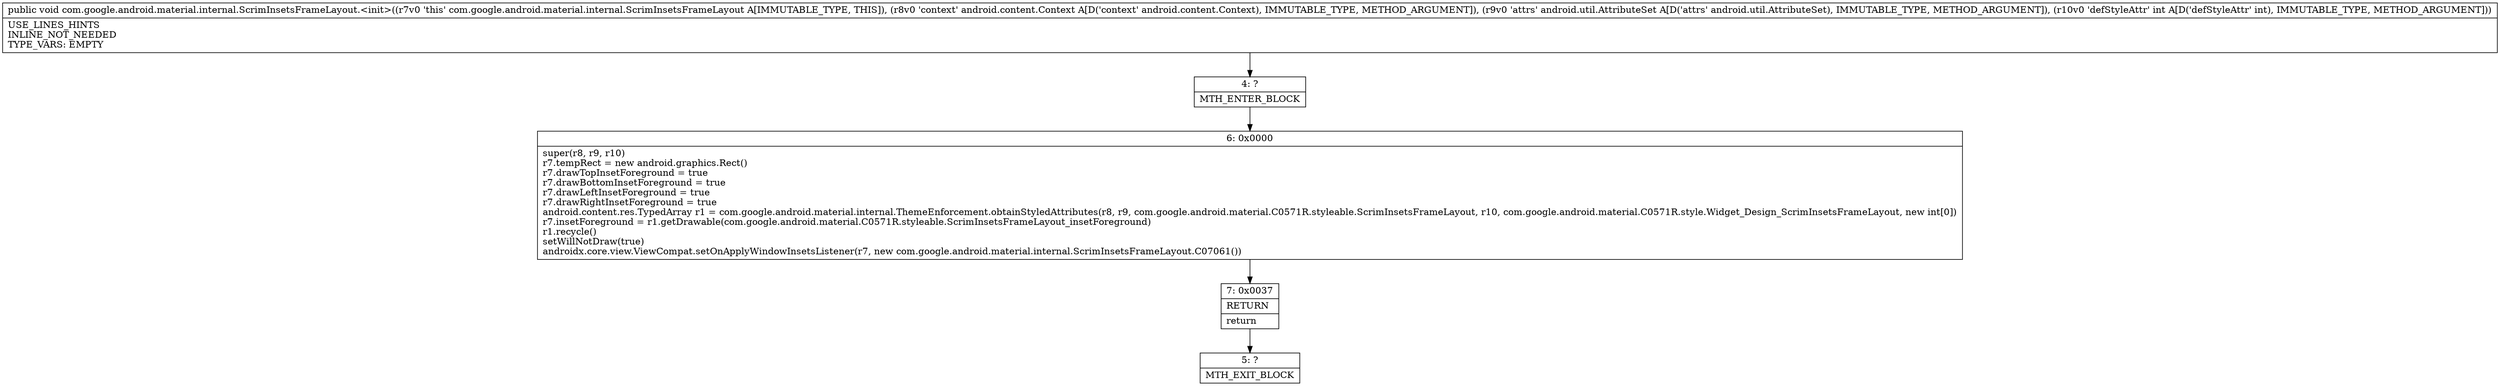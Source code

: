 digraph "CFG forcom.google.android.material.internal.ScrimInsetsFrameLayout.\<init\>(Landroid\/content\/Context;Landroid\/util\/AttributeSet;I)V" {
Node_4 [shape=record,label="{4\:\ ?|MTH_ENTER_BLOCK\l}"];
Node_6 [shape=record,label="{6\:\ 0x0000|super(r8, r9, r10)\lr7.tempRect = new android.graphics.Rect()\lr7.drawTopInsetForeground = true\lr7.drawBottomInsetForeground = true\lr7.drawLeftInsetForeground = true\lr7.drawRightInsetForeground = true\landroid.content.res.TypedArray r1 = com.google.android.material.internal.ThemeEnforcement.obtainStyledAttributes(r8, r9, com.google.android.material.C0571R.styleable.ScrimInsetsFrameLayout, r10, com.google.android.material.C0571R.style.Widget_Design_ScrimInsetsFrameLayout, new int[0])\lr7.insetForeground = r1.getDrawable(com.google.android.material.C0571R.styleable.ScrimInsetsFrameLayout_insetForeground)\lr1.recycle()\lsetWillNotDraw(true)\landroidx.core.view.ViewCompat.setOnApplyWindowInsetsListener(r7, new com.google.android.material.internal.ScrimInsetsFrameLayout.C07061())\l}"];
Node_7 [shape=record,label="{7\:\ 0x0037|RETURN\l|return\l}"];
Node_5 [shape=record,label="{5\:\ ?|MTH_EXIT_BLOCK\l}"];
MethodNode[shape=record,label="{public void com.google.android.material.internal.ScrimInsetsFrameLayout.\<init\>((r7v0 'this' com.google.android.material.internal.ScrimInsetsFrameLayout A[IMMUTABLE_TYPE, THIS]), (r8v0 'context' android.content.Context A[D('context' android.content.Context), IMMUTABLE_TYPE, METHOD_ARGUMENT]), (r9v0 'attrs' android.util.AttributeSet A[D('attrs' android.util.AttributeSet), IMMUTABLE_TYPE, METHOD_ARGUMENT]), (r10v0 'defStyleAttr' int A[D('defStyleAttr' int), IMMUTABLE_TYPE, METHOD_ARGUMENT]))  | USE_LINES_HINTS\lINLINE_NOT_NEEDED\lTYPE_VARS: EMPTY\l}"];
MethodNode -> Node_4;Node_4 -> Node_6;
Node_6 -> Node_7;
Node_7 -> Node_5;
}

